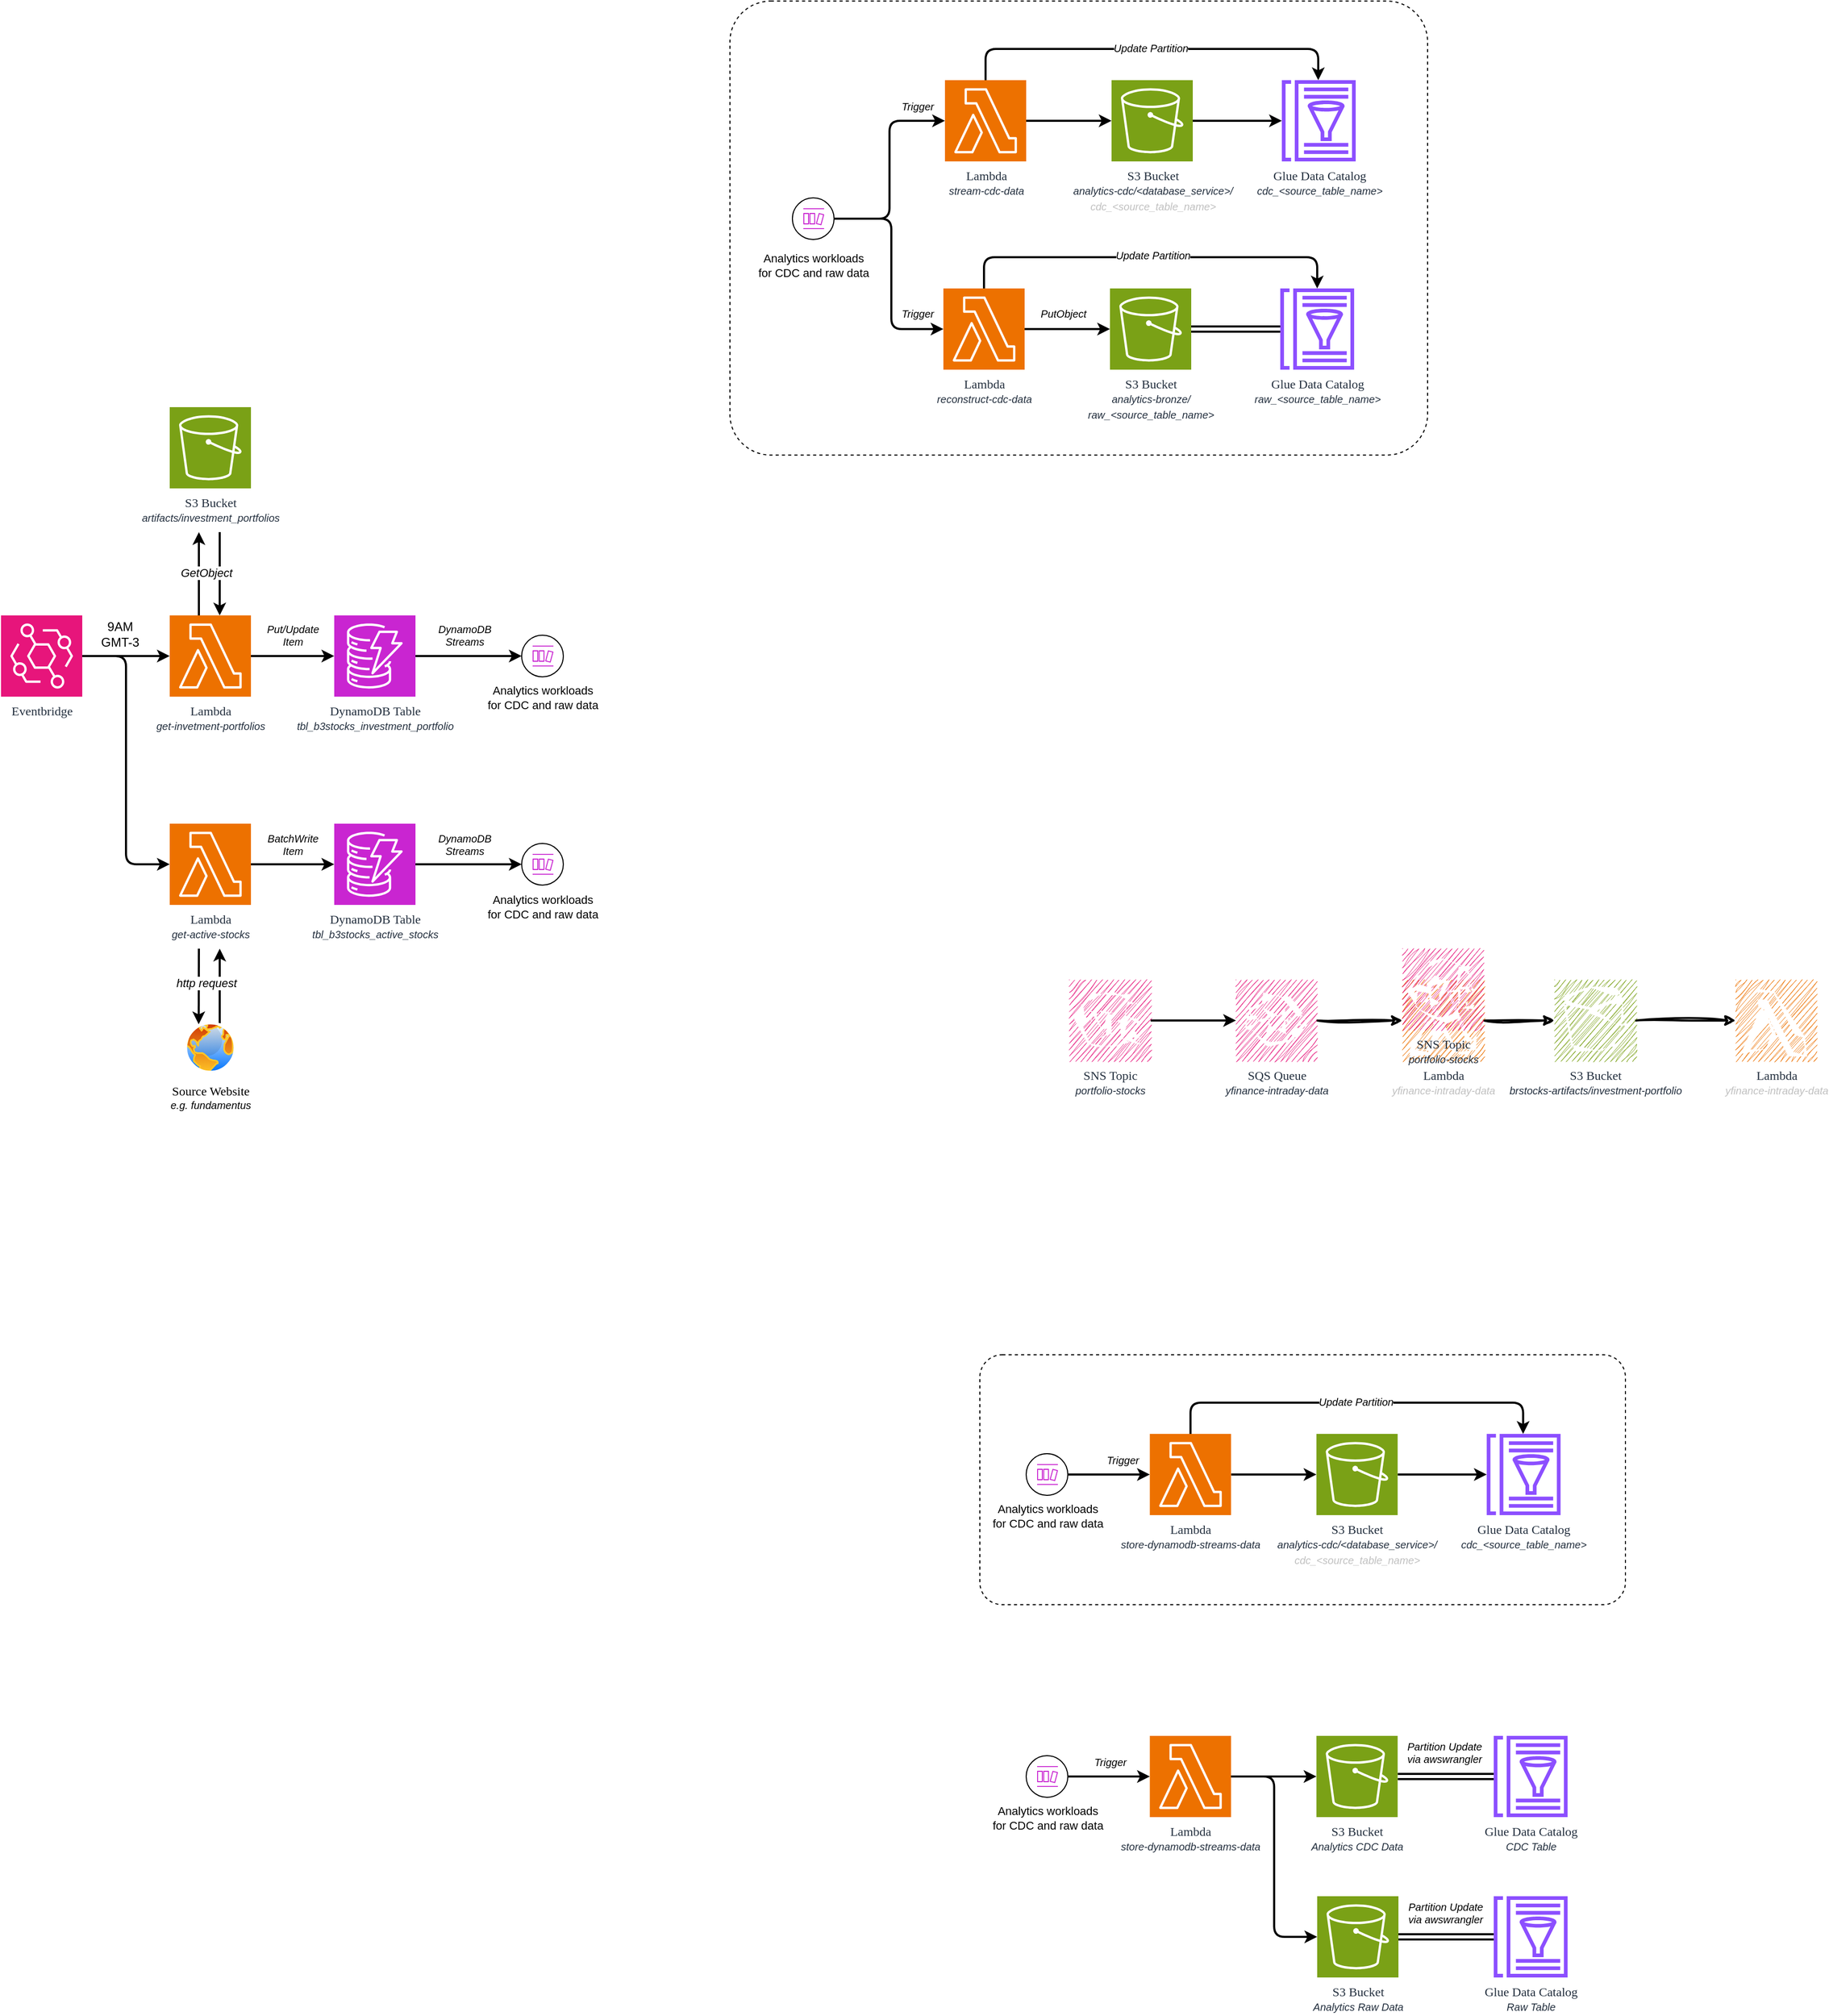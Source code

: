 <mxfile>
    <diagram id="nYgXCQ_IGjsGC3Td55zd" name="Page-3">
        <mxGraphModel dx="1366" dy="1374" grid="1" gridSize="10" guides="1" tooltips="1" connect="1" arrows="1" fold="1" page="0" pageScale="1" pageWidth="850" pageHeight="1100" math="0" shadow="0">
            <root>
                <mxCell id="0"/>
                <mxCell id="1" parent="0"/>
                <mxCell id="31" value="" style="rounded=1;whiteSpace=wrap;html=1;fontFamily=Helvetica;fontSize=11;fontColor=default;labelBackgroundColor=none;arcSize=9;fillColor=none;dashed=1;" parent="1" vertex="1">
                    <mxGeometry x="820" y="-550" width="670" height="436" as="geometry"/>
                </mxCell>
                <mxCell id="sRY_Xw8htGY2SRkkOrzN-27" style="edgeStyle=orthogonalEdgeStyle;shape=connector;rounded=1;html=1;strokeColor=default;strokeWidth=2;align=center;verticalAlign=middle;fontFamily=Helvetica;fontSize=11;fontColor=default;labelBackgroundColor=default;endArrow=classic;" parent="1" target="sRY_Xw8htGY2SRkkOrzN-24" edge="1">
                    <mxGeometry relative="1" as="geometry">
                        <mxPoint x="330" y="-40" as="sourcePoint"/>
                        <Array as="points">
                            <mxPoint x="330"/>
                            <mxPoint x="330"/>
                        </Array>
                    </mxGeometry>
                </mxCell>
                <mxCell id="sRY_Xw8htGY2SRkkOrzN-23" value="&lt;font face=&quot;Itau Display&quot;&gt;S3 Bucket&lt;/font&gt;&lt;div&gt;&lt;font style=&quot;font-size: 10px;&quot; face=&quot;Helvetica&quot;&gt;&lt;i&gt;artifacts/investment_portfolios&lt;/i&gt;&lt;/font&gt;&lt;/div&gt;" style="points=[[0,0,0],[0.25,0,0],[0.5,0,0],[0.75,0,0],[1,0,0],[0,1,0],[0.25,1,0],[0.5,1,0],[0.75,1,0],[1,1,0],[0,0.25,0],[0,0.5,0],[0,0.75,0],[1,0.25,0],[1,0.5,0],[1,0.75,0]];outlineConnect=0;fontColor=#232F3E;fillColor=#7AA116;strokeColor=#ffffff;dashed=0;verticalLabelPosition=bottom;verticalAlign=top;align=center;html=1;fontSize=12;fontStyle=0;aspect=fixed;shape=mxgraph.aws4.resourceIcon;resIcon=mxgraph.aws4.s3;" parent="1" vertex="1">
                    <mxGeometry x="282" y="-160" width="78" height="78" as="geometry"/>
                </mxCell>
                <mxCell id="sRY_Xw8htGY2SRkkOrzN-26" style="edgeStyle=orthogonalEdgeStyle;shape=connector;rounded=1;html=1;strokeColor=default;strokeWidth=2;align=center;verticalAlign=middle;fontFamily=Helvetica;fontSize=11;fontColor=default;labelBackgroundColor=default;endArrow=classic;" parent="1" source="sRY_Xw8htGY2SRkkOrzN-24" edge="1">
                    <mxGeometry relative="1" as="geometry">
                        <mxPoint x="310" y="-40" as="targetPoint"/>
                        <Array as="points">
                            <mxPoint x="311" y="40"/>
                            <mxPoint x="311" y="40"/>
                        </Array>
                    </mxGeometry>
                </mxCell>
                <mxCell id="sRY_Xw8htGY2SRkkOrzN-45" style="edgeStyle=orthogonalEdgeStyle;shape=connector;rounded=1;html=1;strokeColor=default;strokeWidth=2;align=center;verticalAlign=middle;fontFamily=Helvetica;fontSize=11;fontColor=default;labelBackgroundColor=default;endArrow=classic;exitX=1;exitY=0.5;exitDx=0;exitDy=0;exitPerimeter=0;entryX=0;entryY=0.5;entryDx=0;entryDy=0;entryPerimeter=0;" parent="1" source="sRY_Xw8htGY2SRkkOrzN-24" target="sRY_Xw8htGY2SRkkOrzN-44" edge="1">
                    <mxGeometry relative="1" as="geometry">
                        <mxPoint x="321" y="160" as="sourcePoint"/>
                    </mxGeometry>
                </mxCell>
                <mxCell id="sRY_Xw8htGY2SRkkOrzN-24" value="Lambda&lt;div&gt;&lt;i&gt;&lt;font style=&quot;font-size: 10px;&quot; face=&quot;Helvetica&quot;&gt;get-invetment-portfolios&lt;/font&gt;&lt;/i&gt;&lt;/div&gt;" style="sketch=0;points=[[0,0,0],[0.25,0,0],[0.5,0,0],[0.75,0,0],[1,0,0],[0,1,0],[0.25,1,0],[0.5,1,0],[0.75,1,0],[1,1,0],[0,0.25,0],[0,0.5,0],[0,0.75,0],[1,0.25,0],[1,0.5,0],[1,0.75,0]];outlineConnect=0;fontColor=#232F3E;fillColor=#ED7100;strokeColor=#ffffff;dashed=0;verticalLabelPosition=bottom;verticalAlign=top;align=center;html=1;fontSize=12;fontStyle=0;aspect=fixed;shape=mxgraph.aws4.resourceIcon;resIcon=mxgraph.aws4.lambda;fontFamily=Itau Display;" parent="1" vertex="1">
                    <mxGeometry x="282" y="40" width="78" height="78" as="geometry"/>
                </mxCell>
                <mxCell id="sRY_Xw8htGY2SRkkOrzN-29" style="edgeStyle=orthogonalEdgeStyle;shape=connector;rounded=1;html=1;strokeColor=default;strokeWidth=2;align=center;verticalAlign=middle;fontFamily=Helvetica;fontSize=11;fontColor=default;labelBackgroundColor=default;endArrow=classic;" parent="1" source="sRY_Xw8htGY2SRkkOrzN-25" target="sRY_Xw8htGY2SRkkOrzN-24" edge="1">
                    <mxGeometry relative="1" as="geometry"/>
                </mxCell>
                <mxCell id="sRY_Xw8htGY2SRkkOrzN-25" value="&lt;font face=&quot;Itau Display&quot;&gt;Eventbridge&lt;/font&gt;" style="sketch=0;points=[[0,0,0],[0.25,0,0],[0.5,0,0],[0.75,0,0],[1,0,0],[0,1,0],[0.25,1,0],[0.5,1,0],[0.75,1,0],[1,1,0],[0,0.25,0],[0,0.5,0],[0,0.75,0],[1,0.25,0],[1,0.5,0],[1,0.75,0]];outlineConnect=0;fontColor=#232F3E;fillColor=#E7157B;strokeColor=#ffffff;dashed=0;verticalLabelPosition=bottom;verticalAlign=top;align=center;html=1;fontSize=12;fontStyle=0;aspect=fixed;shape=mxgraph.aws4.resourceIcon;resIcon=mxgraph.aws4.eventbridge;" parent="1" vertex="1">
                    <mxGeometry x="120" y="40" width="78" height="78" as="geometry"/>
                </mxCell>
                <mxCell id="TBWaEHOtFoX3pfoDL6sy-5" style="edgeStyle=orthogonalEdgeStyle;shape=connector;rounded=1;html=1;strokeColor=default;strokeWidth=2;align=center;verticalAlign=middle;fontFamily=Helvetica;fontSize=11;fontColor=default;labelBackgroundColor=default;endArrow=classic;sketch=1;curveFitting=1;jiggle=2;" parent="1" source="sRY_Xw8htGY2SRkkOrzN-34" target="TBWaEHOtFoX3pfoDL6sy-2" edge="1">
                    <mxGeometry relative="1" as="geometry"/>
                </mxCell>
                <mxCell id="sRY_Xw8htGY2SRkkOrzN-34" value="&lt;font face=&quot;Itau Display&quot;&gt;SQS Queue&lt;/font&gt;&lt;div&gt;&lt;span style=&quot;font-size: 10px;&quot;&gt;&lt;i&gt;yfinance-intraday-data&lt;/i&gt;&lt;/span&gt;&lt;/div&gt;" style="points=[[0,0,0],[0.25,0,0],[0.5,0,0],[0.75,0,0],[1,0,0],[0,1,0],[0.25,1,0],[0.5,1,0],[0.75,1,0],[1,1,0],[0,0.25,0],[0,0.5,0],[0,0.75,0],[1,0.25,0],[1,0.5,0],[1,0.75,0]];outlineConnect=0;fontColor=#232F3E;fillColor=#E7157B;strokeColor=#ffffff;dashed=0;verticalLabelPosition=bottom;verticalAlign=top;align=center;html=1;fontSize=12;fontStyle=0;aspect=fixed;shape=mxgraph.aws4.resourceIcon;resIcon=mxgraph.aws4.sqs;fontFamily=Helvetica;labelBackgroundColor=none;sketch=1;curveFitting=1;jiggle=2;" parent="1" vertex="1">
                    <mxGeometry x="1306" y="390" width="78" height="78" as="geometry"/>
                </mxCell>
                <mxCell id="12" style="edgeStyle=orthogonalEdgeStyle;html=1;entryX=0;entryY=0.5;entryDx=0;entryDy=0;strokeWidth=2;" parent="1" source="sRY_Xw8htGY2SRkkOrzN-44" target="11" edge="1">
                    <mxGeometry relative="1" as="geometry"/>
                </mxCell>
                <mxCell id="sRY_Xw8htGY2SRkkOrzN-44" value="&lt;font face=&quot;Itau Display&quot;&gt;DynamoDB Table&lt;/font&gt;&lt;div&gt;&lt;font style=&quot;font-size: 10px;&quot; face=&quot;Helvetica&quot;&gt;&lt;i style=&quot;&quot;&gt;tbl_b3stocks_investment_portfolio&lt;/i&gt;&lt;/font&gt;&lt;/div&gt;" style="points=[[0,0,0],[0.25,0,0],[0.5,0,0],[0.75,0,0],[1,0,0],[0,1,0],[0.25,1,0],[0.5,1,0],[0.75,1,0],[1,1,0],[0,0.25,0],[0,0.5,0],[0,0.75,0],[1,0.25,0],[1,0.5,0],[1,0.75,0]];outlineConnect=0;fontColor=#232F3E;fillColor=#C925D1;strokeColor=#ffffff;dashed=0;verticalLabelPosition=bottom;verticalAlign=top;align=center;html=1;fontSize=12;fontStyle=0;aspect=fixed;shape=mxgraph.aws4.resourceIcon;resIcon=mxgraph.aws4.dynamodb;fontFamily=Helvetica;labelBackgroundColor=none;" parent="1" vertex="1">
                    <mxGeometry x="440" y="40" width="78" height="78" as="geometry"/>
                </mxCell>
                <mxCell id="TBWaEHOtFoX3pfoDL6sy-1" style="edgeStyle=orthogonalEdgeStyle;html=1;strokeWidth=2;" parent="1" source="vme1bkTAqrcpmwDI3SuP-1" target="sRY_Xw8htGY2SRkkOrzN-34" edge="1">
                    <mxGeometry relative="1" as="geometry"/>
                </mxCell>
                <mxCell id="vme1bkTAqrcpmwDI3SuP-1" value="&lt;font face=&quot;Itau Display&quot;&gt;SNS Topic&lt;/font&gt;&lt;div&gt;&lt;font face=&quot;Helvetica&quot; style=&quot;font-size: 10px;&quot;&gt;&lt;i style=&quot;&quot;&gt;portfolio-stocks&lt;/i&gt;&lt;/font&gt;&lt;/div&gt;" style="sketch=1;points=[[0,0,0],[0.25,0,0],[0.5,0,0],[0.75,0,0],[1,0,0],[0,1,0],[0.25,1,0],[0.5,1,0],[0.75,1,0],[1,1,0],[0,0.25,0],[0,0.5,0],[0,0.75,0],[1,0.25,0],[1,0.5,0],[1,0.75,0]];outlineConnect=0;fontColor=#232F3E;fillColor=#E7157B;strokeColor=#ffffff;dashed=0;verticalLabelPosition=bottom;verticalAlign=top;align=center;html=1;fontSize=12;fontStyle=0;aspect=fixed;shape=mxgraph.aws4.resourceIcon;resIcon=mxgraph.aws4.sns;curveFitting=1;jiggle=2;" parent="1" vertex="1">
                    <mxGeometry x="1146" y="390" width="78" height="78" as="geometry"/>
                </mxCell>
                <mxCell id="TBWaEHOtFoX3pfoDL6sy-8" style="edgeStyle=orthogonalEdgeStyle;shape=connector;rounded=1;html=1;strokeColor=default;strokeWidth=2;align=center;verticalAlign=middle;fontFamily=Helvetica;fontSize=11;fontColor=default;labelBackgroundColor=default;endArrow=classic;sketch=1;curveFitting=1;jiggle=2;" parent="1" source="TBWaEHOtFoX3pfoDL6sy-2" target="TBWaEHOtFoX3pfoDL6sy-7" edge="1">
                    <mxGeometry relative="1" as="geometry"/>
                </mxCell>
                <mxCell id="TBWaEHOtFoX3pfoDL6sy-2" value="Lambda&lt;div&gt;&lt;i style=&quot;color: rgb(192, 192, 192); scrollbar-color: rgb(75, 75, 75) rgb(27, 29, 30); font-family: Helvetica; font-size: 10px;&quot;&gt;yfinance-intraday-data&lt;/i&gt;&lt;/div&gt;" style="sketch=1;points=[[0,0,0],[0.25,0,0],[0.5,0,0],[0.75,0,0],[1,0,0],[0,1,0],[0.25,1,0],[0.5,1,0],[0.75,1,0],[1,1,0],[0,0.25,0],[0,0.5,0],[0,0.75,0],[1,0.25,0],[1,0.5,0],[1,0.75,0]];outlineConnect=0;fontColor=#232F3E;fillColor=#ED7100;strokeColor=#ffffff;dashed=0;verticalLabelPosition=bottom;verticalAlign=top;align=center;html=1;fontSize=12;fontStyle=0;aspect=fixed;shape=mxgraph.aws4.resourceIcon;resIcon=mxgraph.aws4.lambda;fontFamily=Itau Display;curveFitting=1;jiggle=2;" parent="1" vertex="1">
                    <mxGeometry x="1466" y="390" width="78" height="78" as="geometry"/>
                </mxCell>
                <mxCell id="TBWaEHOtFoX3pfoDL6sy-6" value="&lt;font face=&quot;Itau Display&quot;&gt;SNS Topic&lt;/font&gt;&lt;div&gt;&lt;font face=&quot;Helvetica&quot; style=&quot;font-size: 10px;&quot;&gt;&lt;i style=&quot;&quot;&gt;portfolio-stocks&lt;/i&gt;&lt;/font&gt;&lt;/div&gt;" style="sketch=1;points=[[0,0,0],[0.25,0,0],[0.5,0,0],[0.75,0,0],[1,0,0],[0,1,0],[0.25,1,0],[0.5,1,0],[0.75,1,0],[1,1,0],[0,0.25,0],[0,0.5,0],[0,0.75,0],[1,0.25,0],[1,0.5,0],[1,0.75,0]];outlineConnect=0;fontColor=#232F3E;fillColor=#E7157B;strokeColor=#ffffff;dashed=0;verticalLabelPosition=bottom;verticalAlign=top;align=center;html=1;fontSize=12;fontStyle=0;aspect=fixed;shape=mxgraph.aws4.resourceIcon;resIcon=mxgraph.aws4.sns;curveFitting=1;jiggle=2;" parent="1" vertex="1">
                    <mxGeometry x="1466" y="360" width="78" height="78" as="geometry"/>
                </mxCell>
                <mxCell id="TBWaEHOtFoX3pfoDL6sy-10" style="edgeStyle=orthogonalEdgeStyle;shape=connector;rounded=1;html=1;strokeColor=default;strokeWidth=2;align=center;verticalAlign=middle;fontFamily=Helvetica;fontSize=11;fontColor=default;labelBackgroundColor=default;endArrow=classic;sketch=1;curveFitting=1;jiggle=2;" parent="1" source="TBWaEHOtFoX3pfoDL6sy-7" target="TBWaEHOtFoX3pfoDL6sy-9" edge="1">
                    <mxGeometry relative="1" as="geometry"/>
                </mxCell>
                <mxCell id="TBWaEHOtFoX3pfoDL6sy-7" value="&lt;font face=&quot;Itau Display&quot;&gt;S3 Bucket&lt;/font&gt;&lt;div&gt;&lt;font style=&quot;font-size: 10px;&quot; face=&quot;Helvetica&quot;&gt;&lt;i&gt;brstocks-artifacts/investment-portfolio&lt;/i&gt;&lt;/font&gt;&lt;/div&gt;" style="points=[[0,0,0],[0.25,0,0],[0.5,0,0],[0.75,0,0],[1,0,0],[0,1,0],[0.25,1,0],[0.5,1,0],[0.75,1,0],[1,1,0],[0,0.25,0],[0,0.5,0],[0,0.75,0],[1,0.25,0],[1,0.5,0],[1,0.75,0]];outlineConnect=0;fontColor=#232F3E;fillColor=#7AA116;strokeColor=#ffffff;dashed=0;verticalLabelPosition=bottom;verticalAlign=top;align=center;html=1;fontSize=12;fontStyle=0;aspect=fixed;shape=mxgraph.aws4.resourceIcon;resIcon=mxgraph.aws4.s3;sketch=1;curveFitting=1;jiggle=2;" parent="1" vertex="1">
                    <mxGeometry x="1612" y="390" width="78" height="78" as="geometry"/>
                </mxCell>
                <mxCell id="TBWaEHOtFoX3pfoDL6sy-9" value="Lambda&lt;div&gt;&lt;i style=&quot;color: rgb(192, 192, 192); scrollbar-color: rgb(75, 75, 75) rgb(27, 29, 30); font-family: Helvetica; font-size: 10px;&quot;&gt;yfinance-intraday-data&lt;/i&gt;&lt;/div&gt;" style="sketch=1;points=[[0,0,0],[0.25,0,0],[0.5,0,0],[0.75,0,0],[1,0,0],[0,1,0],[0.25,1,0],[0.5,1,0],[0.75,1,0],[1,1,0],[0,0.25,0],[0,0.5,0],[0,0.75,0],[1,0.25,0],[1,0.5,0],[1,0.75,0]];outlineConnect=0;fontColor=#232F3E;fillColor=#ED7100;strokeColor=#ffffff;dashed=0;verticalLabelPosition=bottom;verticalAlign=top;align=center;html=1;fontSize=12;fontStyle=0;aspect=fixed;shape=mxgraph.aws4.resourceIcon;resIcon=mxgraph.aws4.lambda;fontFamily=Itau Display;curveFitting=1;jiggle=2;" parent="1" vertex="1">
                    <mxGeometry x="1786" y="390" width="78" height="78" as="geometry"/>
                </mxCell>
                <mxCell id="xh-GMbxWttO3LTl1tbMa-6" style="edgeStyle=orthogonalEdgeStyle;shape=connector;rounded=1;html=1;strokeColor=default;strokeWidth=2;align=center;verticalAlign=middle;fontFamily=Helvetica;fontSize=11;fontColor=default;labelBackgroundColor=default;endArrow=classic;" parent="1" source="xh-GMbxWttO3LTl1tbMa-1" target="xh-GMbxWttO3LTl1tbMa-5" edge="1">
                    <mxGeometry relative="1" as="geometry"/>
                </mxCell>
                <mxCell id="30" style="edgeStyle=orthogonalEdgeStyle;shape=connector;rounded=1;html=1;strokeColor=default;strokeWidth=2;align=center;verticalAlign=middle;fontFamily=Helvetica;fontSize=11;fontColor=default;labelBackgroundColor=default;endArrow=classic;" parent="1" source="xh-GMbxWttO3LTl1tbMa-1" target="xh-GMbxWttO3LTl1tbMa-7" edge="1">
                    <mxGeometry relative="1" as="geometry">
                        <Array as="points">
                            <mxPoint x="1064" y="-304"/>
                            <mxPoint x="1384" y="-304"/>
                        </Array>
                    </mxGeometry>
                </mxCell>
                <mxCell id="xh-GMbxWttO3LTl1tbMa-1" value="Lambda&lt;div&gt;&lt;i&gt;&lt;font style=&quot;font-size: 10px;&quot; face=&quot;Helvetica&quot;&gt;reconstruct-cdc-data&lt;/font&gt;&lt;/i&gt;&lt;/div&gt;" style="sketch=0;points=[[0,0,0],[0.25,0,0],[0.5,0,0],[0.75,0,0],[1,0,0],[0,1,0],[0.25,1,0],[0.5,1,0],[0.75,1,0],[1,1,0],[0,0.25,0],[0,0.5,0],[0,0.75,0],[1,0.25,0],[1,0.5,0],[1,0.75,0]];outlineConnect=0;fontColor=#232F3E;fillColor=#ED7100;strokeColor=#ffffff;dashed=0;verticalLabelPosition=bottom;verticalAlign=top;align=center;html=1;fontSize=12;fontStyle=0;aspect=fixed;shape=mxgraph.aws4.resourceIcon;resIcon=mxgraph.aws4.lambda;fontFamily=Itau Display;" parent="1" vertex="1">
                    <mxGeometry x="1025" y="-274" width="78" height="78" as="geometry"/>
                </mxCell>
                <mxCell id="xh-GMbxWttO3LTl1tbMa-4" value="&lt;i&gt;DynamoDB&lt;/i&gt;&lt;div&gt;&lt;i&gt;Streams&lt;/i&gt;&lt;/div&gt;" style="text;html=1;align=center;verticalAlign=middle;resizable=0;points=[];autosize=1;strokeColor=none;fillColor=none;fontFamily=Helvetica;fontSize=10;fontColor=default;labelBackgroundColor=none;" parent="1" vertex="1">
                    <mxGeometry x="530" y="39" width="70" height="40" as="geometry"/>
                </mxCell>
                <mxCell id="xh-GMbxWttO3LTl1tbMa-8" style="edgeStyle=orthogonalEdgeStyle;shape=link;rounded=1;html=1;strokeColor=default;strokeWidth=2;align=center;verticalAlign=middle;fontFamily=Helvetica;fontSize=11;fontColor=default;labelBackgroundColor=default;endArrow=classic;exitX=1;exitY=0.5;exitDx=0;exitDy=0;exitPerimeter=0;" parent="1" source="xh-GMbxWttO3LTl1tbMa-5" target="xh-GMbxWttO3LTl1tbMa-7" edge="1">
                    <mxGeometry relative="1" as="geometry">
                        <mxPoint x="1225" y="-144" as="sourcePoint"/>
                        <Array as="points"/>
                    </mxGeometry>
                </mxCell>
                <mxCell id="xh-GMbxWttO3LTl1tbMa-5" value="&lt;font face=&quot;Itau Display&quot;&gt;S3 Bucket&lt;/font&gt;&lt;div&gt;&lt;font style=&quot;font-size: 10px;&quot; face=&quot;Helvetica&quot;&gt;&lt;i&gt;analytics-bronze/&lt;/i&gt;&lt;/font&gt;&lt;/div&gt;&lt;div&gt;&lt;span style=&quot;font-size: 10px;&quot;&gt;&lt;i&gt;raw_&amp;lt;source_table_name&amp;gt;&lt;/i&gt;&lt;/span&gt;&lt;/div&gt;" style="points=[[0,0,0],[0.25,0,0],[0.5,0,0],[0.75,0,0],[1,0,0],[0,1,0],[0.25,1,0],[0.5,1,0],[0.75,1,0],[1,1,0],[0,0.25,0],[0,0.5,0],[0,0.75,0],[1,0.25,0],[1,0.5,0],[1,0.75,0]];outlineConnect=0;fontColor=#232F3E;fillColor=#7AA116;strokeColor=#ffffff;dashed=0;verticalLabelPosition=bottom;verticalAlign=top;align=center;html=1;fontSize=12;fontStyle=0;aspect=fixed;shape=mxgraph.aws4.resourceIcon;resIcon=mxgraph.aws4.s3;" parent="1" vertex="1">
                    <mxGeometry x="1185" y="-274" width="78" height="78" as="geometry"/>
                </mxCell>
                <mxCell id="xh-GMbxWttO3LTl1tbMa-7" value="&lt;font style=&quot;scrollbar-color: rgb(75, 75, 75) rgb(27, 29, 30);&quot; face=&quot;Itau Display&quot;&gt;Glue Data Catalog&lt;/font&gt;&lt;div style=&quot;scrollbar-color: rgb(75, 75, 75) rgb(27, 29, 30);&quot;&gt;&lt;font style=&quot;scrollbar-color: rgb(75, 75, 75) rgb(27, 29, 30); font-size: 10px;&quot; face=&quot;Helvetica&quot;&gt;&lt;i style=&quot;scrollbar-color: rgb(75, 75, 75) rgb(27, 29, 30);&quot;&gt;raw_&amp;lt;source_table_name&amp;gt;&lt;/i&gt;&lt;/font&gt;&lt;/div&gt;" style="sketch=0;outlineConnect=0;fontColor=light-dark(#232F3E,#C0C0C0);gradientColor=none;fillColor=#8C4FFF;strokeColor=none;dashed=0;verticalLabelPosition=bottom;verticalAlign=top;align=center;html=1;fontSize=12;fontStyle=0;aspect=fixed;pointerEvents=1;shape=mxgraph.aws4.glue_data_catalog;fontFamily=Helvetica;labelBackgroundColor=none;" parent="1" vertex="1">
                    <mxGeometry x="1348" y="-274" width="72" height="78" as="geometry"/>
                </mxCell>
                <mxCell id="xh-GMbxWttO3LTl1tbMa-10" value="&lt;i&gt;&lt;font style=&quot;font-size: 10px;&quot;&gt;PutObject&lt;/font&gt;&lt;/i&gt;" style="text;html=1;align=center;verticalAlign=middle;resizable=0;points=[];autosize=1;strokeColor=none;fillColor=none;fontFamily=Helvetica;fontSize=11;fontColor=default;labelBackgroundColor=none;" parent="1" vertex="1">
                    <mxGeometry x="1105" y="-265" width="70" height="30" as="geometry"/>
                </mxCell>
                <mxCell id="xh-GMbxWttO3LTl1tbMa-14" value="&lt;i&gt;GetObject&lt;/i&gt;" style="text;html=1;align=center;verticalAlign=middle;resizable=0;points=[];autosize=1;strokeColor=none;fillColor=none;fontFamily=Helvetica;fontSize=11;fontColor=default;labelBackgroundColor=default;" parent="1" vertex="1">
                    <mxGeometry x="282" y="-16" width="70" height="30" as="geometry"/>
                </mxCell>
                <mxCell id="39" style="edgeStyle=orthogonalEdgeStyle;shape=connector;rounded=1;html=1;strokeColor=default;strokeWidth=2;align=center;verticalAlign=middle;fontFamily=Helvetica;fontSize=11;fontColor=default;labelBackgroundColor=default;endArrow=classic;" parent="1" source="2" target="34" edge="1">
                    <mxGeometry relative="1" as="geometry"/>
                </mxCell>
                <mxCell id="42" style="edgeStyle=orthogonalEdgeStyle;shape=connector;rounded=1;html=1;entryX=0.25;entryY=0;entryDx=0;entryDy=0;strokeColor=default;strokeWidth=2;align=center;verticalAlign=middle;fontFamily=Helvetica;fontSize=11;fontColor=default;labelBackgroundColor=default;endArrow=classic;" parent="1" target="41" edge="1">
                    <mxGeometry relative="1" as="geometry">
                        <mxPoint x="310" y="360" as="sourcePoint"/>
                        <Array as="points">
                            <mxPoint x="310" y="360"/>
                        </Array>
                    </mxGeometry>
                </mxCell>
                <mxCell id="2" value="Lambda&lt;div&gt;&lt;i&gt;&lt;font style=&quot;font-size: 10px;&quot; face=&quot;Helvetica&quot;&gt;get-active-stocks&lt;/font&gt;&lt;/i&gt;&lt;/div&gt;" style="sketch=0;points=[[0,0,0],[0.25,0,0],[0.5,0,0],[0.75,0,0],[1,0,0],[0,1,0],[0.25,1,0],[0.5,1,0],[0.75,1,0],[1,1,0],[0,0.25,0],[0,0.5,0],[0,0.75,0],[1,0.25,0],[1,0.5,0],[1,0.75,0]];outlineConnect=0;fontColor=#232F3E;fillColor=#ED7100;strokeColor=#ffffff;dashed=0;verticalLabelPosition=bottom;verticalAlign=top;align=center;html=1;fontSize=12;fontStyle=0;aspect=fixed;shape=mxgraph.aws4.resourceIcon;resIcon=mxgraph.aws4.lambda;fontFamily=Itau Display;" parent="1" vertex="1">
                    <mxGeometry x="282" y="240" width="78" height="78" as="geometry"/>
                </mxCell>
                <mxCell id="4" value="&lt;i&gt;Put/Update&lt;/i&gt;&lt;div&gt;&lt;i&gt;Item&lt;/i&gt;&lt;/div&gt;" style="text;html=1;align=center;verticalAlign=middle;resizable=0;points=[];autosize=1;strokeColor=none;fillColor=none;fontSize=10;" parent="1" vertex="1">
                    <mxGeometry x="365" y="39" width="70" height="40" as="geometry"/>
                </mxCell>
                <mxCell id="24" style="edgeStyle=orthogonalEdgeStyle;shape=connector;rounded=1;html=1;strokeColor=default;strokeWidth=2;align=center;verticalAlign=middle;fontFamily=Helvetica;fontSize=11;fontColor=default;labelBackgroundColor=default;endArrow=classic;" parent="1" source="7" target="8" edge="1">
                    <mxGeometry relative="1" as="geometry"/>
                </mxCell>
                <mxCell id="26" style="edgeStyle=orthogonalEdgeStyle;shape=connector;rounded=1;html=1;strokeColor=default;strokeWidth=2;align=center;verticalAlign=middle;fontFamily=Helvetica;fontSize=11;fontColor=default;labelBackgroundColor=default;endArrow=classic;" parent="1" source="7" target="9" edge="1">
                    <mxGeometry relative="1" as="geometry">
                        <Array as="points">
                            <mxPoint x="1066" y="-504"/>
                            <mxPoint x="1385" y="-504"/>
                        </Array>
                    </mxGeometry>
                </mxCell>
                <mxCell id="7" value="Lambda&lt;div&gt;&lt;i&gt;&lt;font style=&quot;font-size: 10px;&quot; face=&quot;Helvetica&quot;&gt;stream-cdc-data&lt;/font&gt;&lt;/i&gt;&lt;/div&gt;" style="sketch=0;points=[[0,0,0],[0.25,0,0],[0.5,0,0],[0.75,0,0],[1,0,0],[0,1,0],[0.25,1,0],[0.5,1,0],[0.75,1,0],[1,1,0],[0,0.25,0],[0,0.5,0],[0,0.75,0],[1,0.25,0],[1,0.5,0],[1,0.75,0]];outlineConnect=0;fontColor=#232F3E;fillColor=#ED7100;strokeColor=#ffffff;dashed=0;verticalLabelPosition=bottom;verticalAlign=top;align=center;html=1;fontSize=12;fontStyle=0;aspect=fixed;shape=mxgraph.aws4.resourceIcon;resIcon=mxgraph.aws4.lambda;fontFamily=Itau Display;" parent="1" vertex="1">
                    <mxGeometry x="1026.5" y="-474" width="78" height="78" as="geometry"/>
                </mxCell>
                <mxCell id="25" style="edgeStyle=orthogonalEdgeStyle;shape=connector;rounded=1;html=1;strokeColor=default;strokeWidth=2;align=center;verticalAlign=middle;fontFamily=Helvetica;fontSize=11;fontColor=default;labelBackgroundColor=default;endArrow=classic;" parent="1" source="8" target="9" edge="1">
                    <mxGeometry relative="1" as="geometry"/>
                </mxCell>
                <mxCell id="8" value="&lt;font face=&quot;Itau Display&quot;&gt;S3 Bucket&lt;/font&gt;&lt;div&gt;&lt;font style=&quot;font-size: 10px;&quot; face=&quot;Helvetica&quot;&gt;&lt;i&gt;analytics-cdc/&amp;lt;database_service&amp;gt;/&lt;/i&gt;&lt;/font&gt;&lt;/div&gt;&lt;div&gt;&lt;i style=&quot;scrollbar-color: rgb(75, 75, 75) rgb(27, 29, 30); font-size: 10px;&quot;&gt;&lt;font style=&quot;color: light-dark(rgb(192, 192, 192), rgb(192, 192, 192));&quot;&gt;cdc_&amp;lt;source_table_name&amp;gt;&lt;/font&gt;&lt;/i&gt;&lt;/div&gt;" style="points=[[0,0,0],[0.25,0,0],[0.5,0,0],[0.75,0,0],[1,0,0],[0,1,0],[0.25,1,0],[0.5,1,0],[0.75,1,0],[1,1,0],[0,0.25,0],[0,0.5,0],[0,0.75,0],[1,0.25,0],[1,0.5,0],[1,0.75,0]];outlineConnect=0;fontColor=#232F3E;fillColor=#7AA116;strokeColor=#ffffff;dashed=0;verticalLabelPosition=bottom;verticalAlign=top;align=center;html=1;fontSize=12;fontStyle=0;aspect=fixed;shape=mxgraph.aws4.resourceIcon;resIcon=mxgraph.aws4.s3;" parent="1" vertex="1">
                    <mxGeometry x="1186.5" y="-474" width="78" height="78" as="geometry"/>
                </mxCell>
                <mxCell id="9" value="&lt;font style=&quot;scrollbar-color: rgb(75, 75, 75) rgb(27, 29, 30);&quot; face=&quot;Itau Display&quot;&gt;Glue Data Catalog&lt;/font&gt;&lt;div style=&quot;scrollbar-color: rgb(75, 75, 75) rgb(27, 29, 30);&quot;&gt;&lt;font style=&quot;scrollbar-color: rgb(75, 75, 75) rgb(27, 29, 30); font-size: 10px;&quot; face=&quot;Helvetica&quot;&gt;&lt;i style=&quot;scrollbar-color: rgb(75, 75, 75) rgb(27, 29, 30);&quot;&gt;cdc_&amp;lt;source_table_name&amp;gt;&lt;/i&gt;&lt;/font&gt;&lt;/div&gt;" style="sketch=0;outlineConnect=0;fontColor=light-dark(#232F3E,#C0C0C0);gradientColor=none;fillColor=#8C4FFF;strokeColor=none;dashed=0;verticalLabelPosition=bottom;verticalAlign=top;align=center;html=1;fontSize=12;fontStyle=0;aspect=fixed;pointerEvents=1;shape=mxgraph.aws4.glue_data_catalog;fontFamily=Helvetica;labelBackgroundColor=none;" parent="1" vertex="1">
                    <mxGeometry x="1349.5" y="-474" width="72" height="78" as="geometry"/>
                </mxCell>
                <mxCell id="11" value="" style="ellipse;whiteSpace=wrap;html=1;aspect=fixed;" parent="1" vertex="1">
                    <mxGeometry x="620" y="59" width="40" height="40" as="geometry"/>
                </mxCell>
                <mxCell id="14" value="" style="sketch=0;outlineConnect=0;fontColor=#232F3E;gradientColor=none;fillColor=#C925D1;strokeColor=none;dashed=0;verticalLabelPosition=bottom;verticalAlign=top;align=center;html=1;fontSize=12;fontStyle=0;aspect=fixed;pointerEvents=1;shape=mxgraph.aws4.dynamodb_stream;fontFamily=Helvetica;labelBackgroundColor=default;" parent="1" vertex="1">
                    <mxGeometry x="630.5" y="69" width="20" height="20" as="geometry"/>
                </mxCell>
                <mxCell id="19" style="edgeStyle=orthogonalEdgeStyle;shape=connector;rounded=1;html=1;strokeColor=default;strokeWidth=2;align=center;verticalAlign=middle;fontFamily=Helvetica;fontSize=11;fontColor=default;labelBackgroundColor=default;endArrow=classic;exitX=1;exitY=0.5;exitDx=0;exitDy=0;" parent="1" source="16" target="xh-GMbxWttO3LTl1tbMa-1" edge="1">
                    <mxGeometry relative="1" as="geometry">
                        <Array as="points">
                            <mxPoint x="975" y="-341"/>
                            <mxPoint x="975" y="-235"/>
                        </Array>
                    </mxGeometry>
                </mxCell>
                <mxCell id="16" value="" style="ellipse;whiteSpace=wrap;html=1;aspect=fixed;" parent="1" vertex="1">
                    <mxGeometry x="880" y="-361" width="40" height="40" as="geometry"/>
                </mxCell>
                <mxCell id="17" value="Analytics workloads&lt;div&gt;&lt;font style=&quot;&quot;&gt;for CDC and raw data&lt;/font&gt;&lt;/div&gt;" style="text;html=1;align=center;verticalAlign=middle;resizable=0;points=[];autosize=1;strokeColor=none;fillColor=none;fontFamily=Helvetica;fontSize=11;fontColor=light-dark(#000000,#C0C0C0);labelBackgroundColor=none;" parent="1" vertex="1">
                    <mxGeometry x="835" y="-316" width="130" height="40" as="geometry"/>
                </mxCell>
                <mxCell id="18" value="" style="sketch=0;outlineConnect=0;fontColor=#232F3E;gradientColor=none;fillColor=#C925D1;strokeColor=none;dashed=0;verticalLabelPosition=bottom;verticalAlign=top;align=center;html=1;fontSize=12;fontStyle=0;aspect=fixed;pointerEvents=1;shape=mxgraph.aws4.dynamodb_stream;fontFamily=Helvetica;labelBackgroundColor=default;" parent="1" vertex="1">
                    <mxGeometry x="890.5" y="-351" width="20" height="20" as="geometry"/>
                </mxCell>
                <mxCell id="21" style="edgeStyle=orthogonalEdgeStyle;shape=connector;rounded=1;html=1;entryX=0;entryY=0.5;entryDx=0;entryDy=0;entryPerimeter=0;strokeColor=default;strokeWidth=2;align=center;verticalAlign=middle;fontFamily=Helvetica;fontSize=11;fontColor=default;labelBackgroundColor=default;endArrow=classic;" parent="1" source="16" target="7" edge="1">
                    <mxGeometry relative="1" as="geometry"/>
                </mxCell>
                <mxCell id="22" value="&lt;i&gt;Trigger&lt;/i&gt;" style="text;html=1;align=center;verticalAlign=middle;resizable=0;points=[];autosize=1;strokeColor=none;fillColor=none;fontFamily=Helvetica;fontSize=10;fontColor=default;labelBackgroundColor=none;" parent="1" vertex="1">
                    <mxGeometry x="975" y="-464" width="50" height="30" as="geometry"/>
                </mxCell>
                <mxCell id="23" value="&lt;i&gt;Trigger&lt;/i&gt;" style="text;html=1;align=center;verticalAlign=middle;resizable=0;points=[];autosize=1;strokeColor=none;fillColor=none;fontFamily=Helvetica;fontSize=10;fontColor=default;labelBackgroundColor=none;" parent="1" vertex="1">
                    <mxGeometry x="975" y="-265" width="50" height="30" as="geometry"/>
                </mxCell>
                <mxCell id="27" value="&lt;i&gt;&lt;font style=&quot;font-size: 10px;&quot;&gt;Update Partition&lt;/font&gt;&lt;/i&gt;" style="text;html=1;align=center;verticalAlign=middle;resizable=0;points=[];autosize=1;strokeColor=none;fillColor=none;fontFamily=Helvetica;fontSize=11;fontColor=default;labelBackgroundColor=default;" parent="1" vertex="1">
                    <mxGeometry x="1174" y="-520" width="100" height="30" as="geometry"/>
                </mxCell>
                <mxCell id="28" value="Analytics workloads&lt;div&gt;&lt;font style=&quot;&quot;&gt;for CDC and raw data&lt;/font&gt;&lt;/div&gt;" style="text;html=1;align=center;verticalAlign=middle;resizable=0;points=[];autosize=1;strokeColor=none;fillColor=none;fontFamily=Helvetica;fontSize=11;fontColor=light-dark(#000000,#C0C0C0);labelBackgroundColor=none;" parent="1" vertex="1">
                    <mxGeometry x="575" y="99" width="130" height="40" as="geometry"/>
                </mxCell>
                <mxCell id="xh-GMbxWttO3LTl1tbMa-11" value="&lt;i&gt;&lt;font style=&quot;font-size: 10px;&quot;&gt;Update Partition&lt;/font&gt;&lt;/i&gt;" style="text;html=1;align=center;verticalAlign=middle;resizable=0;points=[];autosize=1;strokeColor=none;fillColor=none;fontFamily=Helvetica;fontSize=11;fontColor=default;labelBackgroundColor=default;" parent="1" vertex="1">
                    <mxGeometry x="1175.5" y="-321" width="100" height="30" as="geometry"/>
                </mxCell>
                <mxCell id="32" style="edgeStyle=orthogonalEdgeStyle;shape=connector;rounded=1;html=1;entryX=0;entryY=0.5;entryDx=0;entryDy=0;entryPerimeter=0;strokeColor=default;strokeWidth=2;align=center;verticalAlign=middle;fontFamily=Helvetica;fontSize=11;fontColor=default;labelBackgroundColor=default;endArrow=classic;" parent="1" source="sRY_Xw8htGY2SRkkOrzN-25" target="2" edge="1">
                    <mxGeometry relative="1" as="geometry"/>
                </mxCell>
                <mxCell id="33" style="edgeStyle=orthogonalEdgeStyle;html=1;entryX=0;entryY=0.5;entryDx=0;entryDy=0;strokeWidth=2;" parent="1" source="34" target="36" edge="1">
                    <mxGeometry relative="1" as="geometry"/>
                </mxCell>
                <mxCell id="34" value="&lt;font face=&quot;Itau Display&quot;&gt;DynamoDB Table&lt;/font&gt;&lt;div&gt;&lt;font style=&quot;font-size: 10px;&quot; face=&quot;Helvetica&quot;&gt;&lt;i style=&quot;&quot;&gt;tbl_b3stocks_active_stocks&lt;/i&gt;&lt;/font&gt;&lt;/div&gt;" style="points=[[0,0,0],[0.25,0,0],[0.5,0,0],[0.75,0,0],[1,0,0],[0,1,0],[0.25,1,0],[0.5,1,0],[0.75,1,0],[1,1,0],[0,0.25,0],[0,0.5,0],[0,0.75,0],[1,0.25,0],[1,0.5,0],[1,0.75,0]];outlineConnect=0;fontColor=#232F3E;fillColor=#C925D1;strokeColor=#ffffff;dashed=0;verticalLabelPosition=bottom;verticalAlign=top;align=center;html=1;fontSize=12;fontStyle=0;aspect=fixed;shape=mxgraph.aws4.resourceIcon;resIcon=mxgraph.aws4.dynamodb;fontFamily=Helvetica;labelBackgroundColor=none;" parent="1" vertex="1">
                    <mxGeometry x="440" y="240" width="78" height="78" as="geometry"/>
                </mxCell>
                <mxCell id="35" value="&lt;i&gt;DynamoDB&lt;/i&gt;&lt;div&gt;&lt;i&gt;Streams&lt;/i&gt;&lt;/div&gt;" style="text;html=1;align=center;verticalAlign=middle;resizable=0;points=[];autosize=1;strokeColor=none;fillColor=none;fontFamily=Helvetica;fontSize=10;fontColor=default;labelBackgroundColor=none;" parent="1" vertex="1">
                    <mxGeometry x="530" y="240" width="70" height="40" as="geometry"/>
                </mxCell>
                <mxCell id="36" value="" style="ellipse;whiteSpace=wrap;html=1;aspect=fixed;" parent="1" vertex="1">
                    <mxGeometry x="620" y="259" width="40" height="40" as="geometry"/>
                </mxCell>
                <mxCell id="37" value="" style="sketch=0;outlineConnect=0;fontColor=#232F3E;gradientColor=none;fillColor=#C925D1;strokeColor=none;dashed=0;verticalLabelPosition=bottom;verticalAlign=top;align=center;html=1;fontSize=12;fontStyle=0;aspect=fixed;pointerEvents=1;shape=mxgraph.aws4.dynamodb_stream;fontFamily=Helvetica;labelBackgroundColor=default;" parent="1" vertex="1">
                    <mxGeometry x="630.5" y="269" width="20" height="20" as="geometry"/>
                </mxCell>
                <mxCell id="38" value="Analytics workloads&lt;div&gt;&lt;font style=&quot;&quot;&gt;for CDC and raw data&lt;/font&gt;&lt;/div&gt;" style="text;html=1;align=center;verticalAlign=middle;resizable=0;points=[];autosize=1;strokeColor=none;fillColor=none;fontFamily=Helvetica;fontSize=11;fontColor=light-dark(#000000,#C0C0C0);labelBackgroundColor=none;" parent="1" vertex="1">
                    <mxGeometry x="575" y="300" width="130" height="40" as="geometry"/>
                </mxCell>
                <mxCell id="40" value="&lt;i&gt;BatchWrite&lt;/i&gt;&lt;div&gt;&lt;i&gt;Item&lt;/i&gt;&lt;/div&gt;" style="text;html=1;align=center;verticalAlign=middle;resizable=0;points=[];autosize=1;strokeColor=none;fillColor=none;fontFamily=Helvetica;fontSize=10;fontColor=default;labelBackgroundColor=none;" parent="1" vertex="1">
                    <mxGeometry x="365" y="240" width="70" height="40" as="geometry"/>
                </mxCell>
                <mxCell id="44" style="edgeStyle=orthogonalEdgeStyle;shape=connector;rounded=1;html=1;strokeColor=default;strokeWidth=2;align=center;verticalAlign=middle;fontFamily=Helvetica;fontSize=11;fontColor=default;labelBackgroundColor=default;endArrow=classic;" parent="1" source="41" edge="1">
                    <mxGeometry relative="1" as="geometry">
                        <mxPoint x="330" y="360" as="targetPoint"/>
                        <Array as="points">
                            <mxPoint x="330" y="360"/>
                        </Array>
                    </mxGeometry>
                </mxCell>
                <mxCell id="41" value="&lt;font style=&quot;font-size: 12px;&quot; face=&quot;Itau Display&quot;&gt;Source Website&lt;/font&gt;&lt;div&gt;&lt;i&gt;&lt;font style=&quot;font-size: 10px;&quot;&gt;e.g. fundamentus&lt;/font&gt;&lt;/i&gt;&lt;/div&gt;" style="image;aspect=fixed;perimeter=ellipsePerimeter;html=1;align=center;shadow=0;dashed=0;spacingTop=3;image=img/lib/active_directory/internet_globe.svg;fontFamily=Helvetica;fontSize=11;fontColor=default;labelBackgroundColor=none;" parent="1" vertex="1">
                    <mxGeometry x="296" y="430" width="50" height="50" as="geometry"/>
                </mxCell>
                <mxCell id="43" value="&lt;i&gt;http request&lt;/i&gt;" style="text;html=1;align=center;verticalAlign=middle;resizable=0;points=[];autosize=1;strokeColor=none;fillColor=none;fontFamily=Helvetica;fontSize=11;fontColor=default;labelBackgroundColor=default;" parent="1" vertex="1">
                    <mxGeometry x="277" y="378" width="80" height="30" as="geometry"/>
                </mxCell>
                <mxCell id="45" value="" style="rounded=1;whiteSpace=wrap;html=1;fontFamily=Helvetica;fontSize=11;fontColor=default;labelBackgroundColor=none;arcSize=9;fillColor=none;dashed=1;" parent="1" vertex="1">
                    <mxGeometry x="1060" y="750" width="620" height="240" as="geometry"/>
                </mxCell>
                <mxCell id="53" style="edgeStyle=orthogonalEdgeStyle;shape=connector;rounded=1;html=1;strokeColor=default;strokeWidth=2;align=center;verticalAlign=middle;fontFamily=Helvetica;fontSize=11;fontColor=default;labelBackgroundColor=default;endArrow=classic;" parent="1" source="55" target="57" edge="1">
                    <mxGeometry relative="1" as="geometry"/>
                </mxCell>
                <mxCell id="54" style="edgeStyle=orthogonalEdgeStyle;shape=connector;rounded=1;html=1;strokeColor=default;strokeWidth=2;align=center;verticalAlign=middle;fontFamily=Helvetica;fontSize=11;fontColor=default;labelBackgroundColor=default;endArrow=classic;" parent="1" source="55" target="58" edge="1">
                    <mxGeometry relative="1" as="geometry">
                        <Array as="points">
                            <mxPoint x="1262.75" y="796"/>
                            <mxPoint x="1581.75" y="796"/>
                        </Array>
                    </mxGeometry>
                </mxCell>
                <mxCell id="55" value="Lambda&lt;div&gt;&lt;font face=&quot;Helvetica&quot;&gt;&lt;span style=&quot;font-size: 10px;&quot;&gt;&lt;i&gt;store-dynamodb-streams-data&lt;/i&gt;&lt;/span&gt;&lt;/font&gt;&lt;/div&gt;" style="sketch=0;points=[[0,0,0],[0.25,0,0],[0.5,0,0],[0.75,0,0],[1,0,0],[0,1,0],[0.25,1,0],[0.5,1,0],[0.75,1,0],[1,1,0],[0,0.25,0],[0,0.5,0],[0,0.75,0],[1,0.25,0],[1,0.5,0],[1,0.75,0]];outlineConnect=0;fontColor=#232F3E;fillColor=#ED7100;strokeColor=#ffffff;dashed=0;verticalLabelPosition=bottom;verticalAlign=top;align=center;html=1;fontSize=12;fontStyle=0;aspect=fixed;shape=mxgraph.aws4.resourceIcon;resIcon=mxgraph.aws4.lambda;fontFamily=Itau Display;" parent="1" vertex="1">
                    <mxGeometry x="1223.25" y="826" width="78" height="78" as="geometry"/>
                </mxCell>
                <mxCell id="56" style="edgeStyle=orthogonalEdgeStyle;shape=connector;rounded=1;html=1;strokeColor=default;strokeWidth=2;align=center;verticalAlign=middle;fontFamily=Helvetica;fontSize=11;fontColor=default;labelBackgroundColor=default;endArrow=classic;" parent="1" source="57" target="58" edge="1">
                    <mxGeometry relative="1" as="geometry"/>
                </mxCell>
                <mxCell id="57" value="&lt;font face=&quot;Itau Display&quot;&gt;S3 Bucket&lt;/font&gt;&lt;div&gt;&lt;font style=&quot;font-size: 10px;&quot; face=&quot;Helvetica&quot;&gt;&lt;i&gt;analytics-cdc/&amp;lt;database_service&amp;gt;/&lt;/i&gt;&lt;/font&gt;&lt;/div&gt;&lt;div&gt;&lt;i style=&quot;scrollbar-color: rgb(75, 75, 75) rgb(27, 29, 30); font-size: 10px;&quot;&gt;&lt;font style=&quot;color: light-dark(rgb(192, 192, 192), rgb(192, 192, 192));&quot;&gt;cdc_&amp;lt;source_table_name&amp;gt;&lt;/font&gt;&lt;/i&gt;&lt;/div&gt;" style="points=[[0,0,0],[0.25,0,0],[0.5,0,0],[0.75,0,0],[1,0,0],[0,1,0],[0.25,1,0],[0.5,1,0],[0.75,1,0],[1,1,0],[0,0.25,0],[0,0.5,0],[0,0.75,0],[1,0.25,0],[1,0.5,0],[1,0.75,0]];outlineConnect=0;fontColor=#232F3E;fillColor=#7AA116;strokeColor=#ffffff;dashed=0;verticalLabelPosition=bottom;verticalAlign=top;align=center;html=1;fontSize=12;fontStyle=0;aspect=fixed;shape=mxgraph.aws4.resourceIcon;resIcon=mxgraph.aws4.s3;" parent="1" vertex="1">
                    <mxGeometry x="1383.25" y="826" width="78" height="78" as="geometry"/>
                </mxCell>
                <mxCell id="58" value="&lt;font style=&quot;scrollbar-color: rgb(75, 75, 75) rgb(27, 29, 30);&quot; face=&quot;Itau Display&quot;&gt;Glue Data Catalog&lt;/font&gt;&lt;div style=&quot;scrollbar-color: rgb(75, 75, 75) rgb(27, 29, 30);&quot;&gt;&lt;font style=&quot;scrollbar-color: rgb(75, 75, 75) rgb(27, 29, 30); font-size: 10px;&quot; face=&quot;Helvetica&quot;&gt;&lt;i style=&quot;scrollbar-color: rgb(75, 75, 75) rgb(27, 29, 30);&quot;&gt;cdc_&amp;lt;source_table_name&amp;gt;&lt;/i&gt;&lt;/font&gt;&lt;/div&gt;" style="sketch=0;outlineConnect=0;fontColor=light-dark(#232F3E,#C0C0C0);gradientColor=none;fillColor=#8C4FFF;strokeColor=none;dashed=0;verticalLabelPosition=bottom;verticalAlign=top;align=center;html=1;fontSize=12;fontStyle=0;aspect=fixed;pointerEvents=1;shape=mxgraph.aws4.glue_data_catalog;fontFamily=Helvetica;labelBackgroundColor=none;" parent="1" vertex="1">
                    <mxGeometry x="1546.25" y="826" width="72" height="78" as="geometry"/>
                </mxCell>
                <mxCell id="60" value="" style="ellipse;whiteSpace=wrap;html=1;aspect=fixed;" parent="1" vertex="1">
                    <mxGeometry x="1104.5" y="845" width="40" height="40" as="geometry"/>
                </mxCell>
                <mxCell id="61" value="Analytics workloads&lt;div&gt;&lt;font style=&quot;&quot;&gt;for CDC and raw data&lt;/font&gt;&lt;/div&gt;" style="text;html=1;align=center;verticalAlign=middle;resizable=0;points=[];autosize=1;strokeColor=none;fillColor=none;fontFamily=Helvetica;fontSize=11;fontColor=light-dark(#000000,#C0C0C0);labelBackgroundColor=none;" parent="1" vertex="1">
                    <mxGeometry x="1060" y="885" width="130" height="40" as="geometry"/>
                </mxCell>
                <mxCell id="62" value="" style="sketch=0;outlineConnect=0;fontColor=#232F3E;gradientColor=none;fillColor=#C925D1;strokeColor=none;dashed=0;verticalLabelPosition=bottom;verticalAlign=top;align=center;html=1;fontSize=12;fontStyle=0;aspect=fixed;pointerEvents=1;shape=mxgraph.aws4.dynamodb_stream;fontFamily=Helvetica;labelBackgroundColor=default;" parent="1" vertex="1">
                    <mxGeometry x="1115" y="855" width="20" height="20" as="geometry"/>
                </mxCell>
                <mxCell id="63" style="edgeStyle=orthogonalEdgeStyle;shape=connector;rounded=1;html=1;entryX=0;entryY=0.5;entryDx=0;entryDy=0;entryPerimeter=0;strokeColor=default;strokeWidth=2;align=center;verticalAlign=middle;fontFamily=Helvetica;fontSize=11;fontColor=default;labelBackgroundColor=default;endArrow=classic;" parent="1" source="60" target="55" edge="1">
                    <mxGeometry relative="1" as="geometry"/>
                </mxCell>
                <mxCell id="64" value="&lt;i&gt;Trigger&lt;/i&gt;" style="text;html=1;align=center;verticalAlign=middle;resizable=0;points=[];autosize=1;strokeColor=none;fillColor=none;fontFamily=Helvetica;fontSize=10;fontColor=default;labelBackgroundColor=none;" parent="1" vertex="1">
                    <mxGeometry x="1171.75" y="836" width="50" height="30" as="geometry"/>
                </mxCell>
                <mxCell id="66" value="&lt;i&gt;&lt;font style=&quot;font-size: 10px;&quot;&gt;Update Partition&lt;/font&gt;&lt;/i&gt;" style="text;html=1;align=center;verticalAlign=middle;resizable=0;points=[];autosize=1;strokeColor=none;fillColor=none;fontFamily=Helvetica;fontSize=11;fontColor=default;labelBackgroundColor=default;" parent="1" vertex="1">
                    <mxGeometry x="1370.75" y="780" width="100" height="30" as="geometry"/>
                </mxCell>
                <mxCell id="70" style="edgeStyle=orthogonalEdgeStyle;shape=connector;rounded=1;html=1;strokeColor=default;strokeWidth=2;align=center;verticalAlign=middle;fontFamily=Helvetica;fontSize=11;fontColor=default;labelBackgroundColor=default;endArrow=classic;" edge="1" parent="1" source="72" target="74">
                    <mxGeometry relative="1" as="geometry"/>
                </mxCell>
                <mxCell id="72" value="Lambda&lt;div&gt;&lt;font face=&quot;Helvetica&quot;&gt;&lt;span style=&quot;font-size: 10px;&quot;&gt;&lt;i&gt;store-dynamodb-streams-data&lt;/i&gt;&lt;/span&gt;&lt;/font&gt;&lt;/div&gt;" style="sketch=0;points=[[0,0,0],[0.25,0,0],[0.5,0,0],[0.75,0,0],[1,0,0],[0,1,0],[0.25,1,0],[0.5,1,0],[0.75,1,0],[1,1,0],[0,0.25,0],[0,0.5,0],[0,0.75,0],[1,0.25,0],[1,0.5,0],[1,0.75,0]];outlineConnect=0;fontColor=#232F3E;fillColor=#ED7100;strokeColor=#ffffff;dashed=0;verticalLabelPosition=bottom;verticalAlign=top;align=center;html=1;fontSize=12;fontStyle=0;aspect=fixed;shape=mxgraph.aws4.resourceIcon;resIcon=mxgraph.aws4.lambda;fontFamily=Itau Display;" vertex="1" parent="1">
                    <mxGeometry x="1223.25" y="1116" width="78" height="78" as="geometry"/>
                </mxCell>
                <mxCell id="87" style="edgeStyle=orthogonalEdgeStyle;shape=link;rounded=1;html=1;strokeColor=default;strokeWidth=2;align=center;verticalAlign=middle;fontFamily=Helvetica;fontSize=11;fontColor=default;labelBackgroundColor=default;endArrow=classic;" edge="1" parent="1" source="74" target="75">
                    <mxGeometry relative="1" as="geometry"/>
                </mxCell>
                <mxCell id="74" value="&lt;font face=&quot;Itau Display&quot;&gt;S3 Bucket&lt;/font&gt;&lt;div&gt;&lt;span style=&quot;font-size: 10px;&quot;&gt;&lt;i&gt;Analytics CDC Data&lt;/i&gt;&lt;/span&gt;&lt;/div&gt;" style="points=[[0,0,0],[0.25,0,0],[0.5,0,0],[0.75,0,0],[1,0,0],[0,1,0],[0.25,1,0],[0.5,1,0],[0.75,1,0],[1,1,0],[0,0.25,0],[0,0.5,0],[0,0.75,0],[1,0.25,0],[1,0.5,0],[1,0.75,0]];outlineConnect=0;fontColor=#232F3E;fillColor=#7AA116;strokeColor=#ffffff;dashed=0;verticalLabelPosition=bottom;verticalAlign=top;align=center;html=1;fontSize=12;fontStyle=0;aspect=fixed;shape=mxgraph.aws4.resourceIcon;resIcon=mxgraph.aws4.s3;" vertex="1" parent="1">
                    <mxGeometry x="1383.25" y="1116" width="78" height="78" as="geometry"/>
                </mxCell>
                <mxCell id="75" value="&lt;font style=&quot;scrollbar-color: rgb(75, 75, 75) rgb(27, 29, 30);&quot; face=&quot;Itau Display&quot;&gt;Glue Data Catalog&lt;/font&gt;&lt;div style=&quot;scrollbar-color: rgb(75, 75, 75) rgb(27, 29, 30);&quot;&gt;&lt;font style=&quot;scrollbar-color: rgb(75, 75, 75) rgb(27, 29, 30); font-size: 10px;&quot; face=&quot;Helvetica&quot;&gt;&lt;i style=&quot;scrollbar-color: rgb(75, 75, 75) rgb(27, 29, 30);&quot;&gt;CDC Table&lt;/i&gt;&lt;/font&gt;&lt;/div&gt;" style="sketch=0;outlineConnect=0;fontColor=light-dark(#232F3E,#C0C0C0);gradientColor=none;fillColor=#8C4FFF;strokeColor=none;dashed=0;verticalLabelPosition=bottom;verticalAlign=top;align=center;html=1;fontSize=12;fontStyle=0;aspect=fixed;pointerEvents=1;shape=mxgraph.aws4.glue_data_catalog;fontFamily=Helvetica;labelBackgroundColor=none;" vertex="1" parent="1">
                    <mxGeometry x="1553" y="1116" width="72" height="78" as="geometry"/>
                </mxCell>
                <mxCell id="76" value="" style="ellipse;whiteSpace=wrap;html=1;aspect=fixed;" vertex="1" parent="1">
                    <mxGeometry x="1104.5" y="1135" width="40" height="40" as="geometry"/>
                </mxCell>
                <mxCell id="77" value="Analytics workloads&lt;div&gt;&lt;font style=&quot;&quot;&gt;for CDC and raw data&lt;/font&gt;&lt;/div&gt;" style="text;html=1;align=center;verticalAlign=middle;resizable=0;points=[];autosize=1;strokeColor=none;fillColor=none;fontFamily=Helvetica;fontSize=11;fontColor=light-dark(#000000,#C0C0C0);labelBackgroundColor=none;" vertex="1" parent="1">
                    <mxGeometry x="1060" y="1175" width="130" height="40" as="geometry"/>
                </mxCell>
                <mxCell id="78" value="" style="sketch=0;outlineConnect=0;fontColor=#232F3E;gradientColor=none;fillColor=#C925D1;strokeColor=none;dashed=0;verticalLabelPosition=bottom;verticalAlign=top;align=center;html=1;fontSize=12;fontStyle=0;aspect=fixed;pointerEvents=1;shape=mxgraph.aws4.dynamodb_stream;fontFamily=Helvetica;labelBackgroundColor=default;" vertex="1" parent="1">
                    <mxGeometry x="1115" y="1145" width="20" height="20" as="geometry"/>
                </mxCell>
                <mxCell id="79" style="edgeStyle=orthogonalEdgeStyle;shape=connector;rounded=1;html=1;entryX=0;entryY=0.5;entryDx=0;entryDy=0;entryPerimeter=0;strokeColor=default;strokeWidth=2;align=center;verticalAlign=middle;fontFamily=Helvetica;fontSize=11;fontColor=default;labelBackgroundColor=default;endArrow=classic;" edge="1" parent="1" source="76" target="72">
                    <mxGeometry relative="1" as="geometry"/>
                </mxCell>
                <mxCell id="80" value="&lt;i&gt;Trigger&lt;/i&gt;" style="text;html=1;align=center;verticalAlign=middle;resizable=0;points=[];autosize=1;strokeColor=none;fillColor=none;fontFamily=Helvetica;fontSize=10;fontColor=default;labelBackgroundColor=none;" vertex="1" parent="1">
                    <mxGeometry x="1160" y="1126" width="50" height="30" as="geometry"/>
                </mxCell>
                <mxCell id="82" value="9AM&lt;div&gt;GMT-3&lt;/div&gt;" style="text;html=1;align=center;verticalAlign=middle;resizable=0;points=[];autosize=1;strokeColor=none;fillColor=none;" vertex="1" parent="1">
                    <mxGeometry x="204" y="38" width="60" height="40" as="geometry"/>
                </mxCell>
                <mxCell id="88" style="edgeStyle=orthogonalEdgeStyle;shape=link;rounded=1;html=1;strokeColor=default;strokeWidth=2;align=center;verticalAlign=middle;fontFamily=Helvetica;fontSize=11;fontColor=default;labelBackgroundColor=default;endArrow=classic;" edge="1" parent="1" source="83" target="85">
                    <mxGeometry relative="1" as="geometry"/>
                </mxCell>
                <mxCell id="83" value="&lt;font face=&quot;Itau Display&quot;&gt;S3 Bucket&lt;/font&gt;&lt;div&gt;&lt;font style=&quot;font-size: 10px;&quot; face=&quot;Helvetica&quot;&gt;&lt;i&gt;Analytics Raw Data&lt;/i&gt;&lt;/font&gt;&lt;/div&gt;" style="points=[[0,0,0],[0.25,0,0],[0.5,0,0],[0.75,0,0],[1,0,0],[0,1,0],[0.25,1,0],[0.5,1,0],[0.75,1,0],[1,1,0],[0,0.25,0],[0,0.5,0],[0,0.75,0],[1,0.25,0],[1,0.5,0],[1,0.75,0]];outlineConnect=0;fontColor=#232F3E;fillColor=#7AA116;strokeColor=#ffffff;dashed=0;verticalLabelPosition=bottom;verticalAlign=top;align=center;html=1;fontSize=12;fontStyle=0;aspect=fixed;shape=mxgraph.aws4.resourceIcon;resIcon=mxgraph.aws4.s3;" vertex="1" parent="1">
                    <mxGeometry x="1384" y="1270" width="78" height="78" as="geometry"/>
                </mxCell>
                <mxCell id="84" style="edgeStyle=orthogonalEdgeStyle;html=1;entryX=0;entryY=0.5;entryDx=0;entryDy=0;entryPerimeter=0;strokeWidth=2;" edge="1" parent="1" source="72" target="83">
                    <mxGeometry relative="1" as="geometry"/>
                </mxCell>
                <mxCell id="85" value="&lt;font style=&quot;scrollbar-color: rgb(75, 75, 75) rgb(27, 29, 30);&quot; face=&quot;Itau Display&quot;&gt;Glue Data Catalog&lt;/font&gt;&lt;div style=&quot;scrollbar-color: rgb(75, 75, 75) rgb(27, 29, 30);&quot;&gt;&lt;font style=&quot;scrollbar-color: rgb(75, 75, 75) rgb(27, 29, 30); font-size: 10px;&quot; face=&quot;Helvetica&quot;&gt;&lt;i style=&quot;scrollbar-color: rgb(75, 75, 75) rgb(27, 29, 30);&quot;&gt;Raw Table&lt;/i&gt;&lt;/font&gt;&lt;/div&gt;" style="sketch=0;outlineConnect=0;fontColor=light-dark(#232F3E,#C0C0C0);gradientColor=none;fillColor=#8C4FFF;strokeColor=none;dashed=0;verticalLabelPosition=bottom;verticalAlign=top;align=center;html=1;fontSize=12;fontStyle=0;aspect=fixed;pointerEvents=1;shape=mxgraph.aws4.glue_data_catalog;fontFamily=Helvetica;labelBackgroundColor=none;" vertex="1" parent="1">
                    <mxGeometry x="1553" y="1270" width="72" height="78" as="geometry"/>
                </mxCell>
                <mxCell id="91" value="&lt;i&gt;Partition Update&lt;/i&gt;&lt;div&gt;&lt;i&gt;via awswrangler&lt;/i&gt;&lt;/div&gt;" style="text;html=1;align=center;verticalAlign=middle;resizable=0;points=[];autosize=1;strokeColor=none;fillColor=none;fontFamily=Helvetica;fontSize=10;fontColor=default;labelBackgroundColor=none;" vertex="1" parent="1">
                    <mxGeometry x="1457.25" y="1266" width="100" height="40" as="geometry"/>
                </mxCell>
                <mxCell id="92" value="&lt;i&gt;Partition Update&lt;/i&gt;&lt;div&gt;&lt;i&gt;via awswrangler&lt;/i&gt;&lt;/div&gt;" style="text;html=1;align=center;verticalAlign=middle;resizable=0;points=[];autosize=1;strokeColor=none;fillColor=none;fontFamily=Helvetica;fontSize=10;fontColor=default;labelBackgroundColor=none;" vertex="1" parent="1">
                    <mxGeometry x="1456" y="1112" width="100" height="40" as="geometry"/>
                </mxCell>
            </root>
        </mxGraphModel>
    </diagram>
    <diagram id="pKuTH1ICYwYPupLKQnVR" name="built">
        <mxGraphModel dx="288" dy="469" grid="1" gridSize="10" guides="1" tooltips="1" connect="1" arrows="1" fold="1" page="0" pageScale="1" pageWidth="850" pageHeight="1100" background="none" math="0" shadow="0">
            <root>
                <mxCell id="0"/>
                <mxCell id="1" parent="0"/>
                <mxCell id="XTuCKv0g9gNxLLCQ7Ozg-16" value="" style="rounded=1;whiteSpace=wrap;html=1;dashed=0;sketch=0;strokeColor=light-dark(#FFFFFF,#F0F0F0);align=center;verticalAlign=top;fontFamily=Helvetica;fontSize=12;fontColor=#232F3E;fontStyle=0;fillColor=none;arcSize=11;" parent="1" vertex="1">
                    <mxGeometry x="425" y="50" width="185" height="290" as="geometry"/>
                </mxCell>
                <mxCell id="XTuCKv0g9gNxLLCQ7Ozg-3" style="edgeStyle=orthogonalEdgeStyle;html=1;strokeWidth=2;" parent="1" source="XTuCKv0g9gNxLLCQ7Ozg-1" edge="1">
                    <mxGeometry relative="1" as="geometry">
                        <mxPoint x="300" y="249" as="targetPoint"/>
                    </mxGeometry>
                </mxCell>
                <mxCell id="XTuCKv0g9gNxLLCQ7Ozg-1" value="&lt;font face=&quot;Itau Display&quot;&gt;Eventbrige Rule&lt;/font&gt;" style="sketch=0;points=[[0,0,0],[0.25,0,0],[0.5,0,0],[0.75,0,0],[1,0,0],[0,1,0],[0.25,1,0],[0.5,1,0],[0.75,1,0],[1,1,0],[0,0.25,0],[0,0.5,0],[0,0.75,0],[1,0.25,0],[1,0.5,0],[1,0.75,0]];outlineConnect=0;fontColor=#232F3E;fillColor=#E7157B;strokeColor=#ffffff;dashed=0;verticalLabelPosition=bottom;verticalAlign=top;align=center;html=1;fontSize=12;fontStyle=0;aspect=fixed;shape=mxgraph.aws4.resourceIcon;resIcon=mxgraph.aws4.eventbridge;" parent="1" vertex="1">
                    <mxGeometry x="140" y="210" width="78" height="78" as="geometry"/>
                </mxCell>
                <mxCell id="XTuCKv0g9gNxLLCQ7Ozg-8" style="edgeStyle=orthogonalEdgeStyle;shape=connector;rounded=1;html=1;entryX=1;entryY=0.75;entryDx=0;entryDy=0;strokeColor=default;strokeWidth=2;align=center;verticalAlign=middle;fontFamily=Helvetica;fontSize=12;fontColor=#232F3E;fontStyle=0;labelBackgroundColor=default;endArrow=classic;" parent="1" source="XTuCKv0g9gNxLLCQ7Ozg-4" target="XTuCKv0g9gNxLLCQ7Ozg-7" edge="1">
                    <mxGeometry relative="1" as="geometry">
                        <Array as="points">
                            <mxPoint x="339" y="136"/>
                        </Array>
                    </mxGeometry>
                </mxCell>
                <mxCell id="XTuCKv0g9gNxLLCQ7Ozg-12" style="edgeStyle=orthogonalEdgeStyle;shape=connector;rounded=1;html=1;strokeColor=default;strokeWidth=2;align=center;verticalAlign=middle;fontFamily=Helvetica;fontSize=12;fontColor=#232F3E;fontStyle=0;labelBackgroundColor=default;endArrow=classic;" parent="1" source="XTuCKv0g9gNxLLCQ7Ozg-4" target="XTuCKv0g9gNxLLCQ7Ozg-11" edge="1">
                    <mxGeometry relative="1" as="geometry"/>
                </mxCell>
                <mxCell id="XTuCKv0g9gNxLLCQ7Ozg-15" style="edgeStyle=orthogonalEdgeStyle;shape=connector;rounded=1;html=1;strokeColor=default;strokeWidth=2;align=center;verticalAlign=middle;fontFamily=Helvetica;fontSize=12;fontColor=#232F3E;fontStyle=0;labelBackgroundColor=default;endArrow=classic;" parent="1" source="XTuCKv0g9gNxLLCQ7Ozg-4" target="XTuCKv0g9gNxLLCQ7Ozg-14" edge="1">
                    <mxGeometry relative="1" as="geometry">
                        <Array as="points">
                            <mxPoint x="410" y="249"/>
                            <mxPoint x="410" y="119"/>
                        </Array>
                    </mxGeometry>
                </mxCell>
                <mxCell id="3" style="edgeStyle=orthogonalEdgeStyle;html=1;strokeWidth=2;curved=1;" parent="1" source="XTuCKv0g9gNxLLCQ7Ozg-4" target="2" edge="1">
                    <mxGeometry relative="1" as="geometry"/>
                </mxCell>
                <mxCell id="XTuCKv0g9gNxLLCQ7Ozg-4" value="&lt;font face=&quot;Itau Display&quot;&gt;Lambda&lt;/font&gt;" style="sketch=0;points=[[0,0,0],[0.25,0,0],[0.5,0,0],[0.75,0,0],[1,0,0],[0,1,0],[0.25,1,0],[0.5,1,0],[0.75,1,0],[1,1,0],[0,0.25,0],[0,0.5,0],[0,0.75,0],[1,0.25,0],[1,0.5,0],[1,0.75,0]];outlineConnect=0;fontColor=#232F3E;fillColor=#ED7100;strokeColor=#ffffff;dashed=0;verticalLabelPosition=bottom;verticalAlign=top;align=center;html=1;fontSize=12;fontStyle=0;aspect=fixed;shape=mxgraph.aws4.resourceIcon;resIcon=mxgraph.aws4.lambda;fontFamily=Helvetica;" parent="1" vertex="1">
                    <mxGeometry x="300" y="210" width="78" height="78" as="geometry"/>
                </mxCell>
                <mxCell id="XTuCKv0g9gNxLLCQ7Ozg-5" value="&lt;i&gt;cron&lt;/i&gt;&lt;div&gt;&lt;i&gt;expression&lt;/i&gt;&lt;/div&gt;" style="text;html=1;align=center;verticalAlign=middle;resizable=0;points=[];autosize=1;strokeColor=none;fillColor=none;fontFamily=Helvetica;fontSize=12;fontColor=#232F3E;fontStyle=0;" parent="1" vertex="1">
                    <mxGeometry x="218" y="200" width="80" height="40" as="geometry"/>
                </mxCell>
                <mxCell id="XTuCKv0g9gNxLLCQ7Ozg-6" value="&lt;i&gt;trigger&lt;/i&gt;" style="text;html=1;align=center;verticalAlign=middle;resizable=0;points=[];autosize=1;strokeColor=none;fillColor=none;fontFamily=Helvetica;fontSize=12;fontColor=#232F3E;fontStyle=0;" parent="1" vertex="1">
                    <mxGeometry x="227" y="252" width="60" height="30" as="geometry"/>
                </mxCell>
                <mxCell id="XTuCKv0g9gNxLLCQ7Ozg-10" style="edgeStyle=orthogonalEdgeStyle;shape=connector;rounded=1;html=1;strokeColor=default;strokeWidth=1;align=center;verticalAlign=middle;fontFamily=Helvetica;fontSize=12;fontColor=#232F3E;fontStyle=0;labelBackgroundColor=default;endArrow=classic;dashed=1;dashPattern=1 1;" parent="1" source="XTuCKv0g9gNxLLCQ7Ozg-7" target="XTuCKv0g9gNxLLCQ7Ozg-4" edge="1">
                    <mxGeometry relative="1" as="geometry">
                        <mxPoint x="360" y="200" as="targetPoint"/>
                        <Array as="points">
                            <mxPoint x="350" y="120"/>
                        </Array>
                    </mxGeometry>
                </mxCell>
                <mxCell id="XTuCKv0g9gNxLLCQ7Ozg-7" value="" style="image;aspect=fixed;perimeter=ellipsePerimeter;html=1;align=center;shadow=0;dashed=0;spacingTop=3;image=img/lib/active_directory/internet_globe.svg;sketch=0;strokeColor=#ffffff;verticalAlign=top;fontFamily=Helvetica;fontSize=12;fontColor=#232F3E;fontStyle=0;fillColor=#ED7100;" parent="1" vertex="1">
                    <mxGeometry x="154" y="100" width="50" height="50" as="geometry"/>
                </mxCell>
                <mxCell id="XTuCKv0g9gNxLLCQ7Ozg-9" value="&lt;i&gt;HTTP request&lt;/i&gt;" style="text;html=1;align=center;verticalAlign=middle;resizable=0;points=[];autosize=1;strokeColor=none;fillColor=none;fontFamily=Helvetica;fontSize=12;fontColor=#232F3E;fontStyle=0;" parent="1" vertex="1">
                    <mxGeometry x="218" y="140" width="100" height="30" as="geometry"/>
                </mxCell>
                <mxCell id="XTuCKv0g9gNxLLCQ7Ozg-11" value="&lt;font face=&quot;Itau Display&quot;&gt;S3 Bucket&lt;/font&gt;" style="sketch=0;points=[[0,0,0],[0.25,0,0],[0.5,0,0],[0.75,0,0],[1,0,0],[0,1,0],[0.25,1,0],[0.5,1,0],[0.75,1,0],[1,1,0],[0,0.25,0],[0,0.5,0],[0,0.75,0],[1,0.25,0],[1,0.5,0],[1,0.75,0]];outlineConnect=0;fontColor=#232F3E;fillColor=#7AA116;strokeColor=#ffffff;dashed=0;verticalLabelPosition=bottom;verticalAlign=top;align=center;html=1;fontSize=12;fontStyle=0;aspect=fixed;shape=mxgraph.aws4.resourceIcon;resIcon=mxgraph.aws4.s3;fontFamily=Helvetica;" parent="1" vertex="1">
                    <mxGeometry x="482" y="210" width="78" height="78" as="geometry"/>
                </mxCell>
                <mxCell id="XTuCKv0g9gNxLLCQ7Ozg-14" value="&lt;font face=&quot;Itau Display&quot;&gt;Glue Data Catalog&lt;/font&gt;" style="sketch=0;outlineConnect=0;fontColor=#232F3E;gradientColor=none;fillColor=#8C4FFF;strokeColor=none;dashed=0;verticalLabelPosition=bottom;verticalAlign=top;align=center;html=1;fontSize=12;fontStyle=0;aspect=fixed;pointerEvents=1;shape=mxgraph.aws4.glue_data_catalog;fontFamily=Helvetica;" parent="1" vertex="1">
                    <mxGeometry x="482" y="80" width="72" height="78" as="geometry"/>
                </mxCell>
                <mxCell id="XTuCKv0g9gNxLLCQ7Ozg-18" value="&lt;font face=&quot;Itau Display&quot;&gt;tbl_dim_&amp;lt;webportal&amp;gt;_active_tickers&lt;/font&gt;" style="rounded=1;whiteSpace=wrap;html=1;dashed=0;sketch=0;strokeColor=none;align=center;verticalAlign=top;fontFamily=Helvetica;fontSize=12;fontColor=#232F3E;fontStyle=0;fillColor=light-dark(#FFFFFF,#222222);arcSize=50;" parent="1" vertex="1">
                    <mxGeometry x="399.87" y="30" width="235.25" height="30" as="geometry"/>
                </mxCell>
                <mxCell id="2" value="&lt;font face=&quot;Itau Display&quot;&gt;SNS Topic&lt;/font&gt;" style="sketch=0;points=[[0,0,0],[0.25,0,0],[0.5,0,0],[0.75,0,0],[1,0,0],[0,1,0],[0.25,1,0],[0.5,1,0],[0.75,1,0],[1,1,0],[0,0.25,0],[0,0.5,0],[0,0.75,0],[1,0.25,0],[1,0.5,0],[1,0.75,0]];outlineConnect=0;fontColor=#232F3E;fillColor=#E7157B;strokeColor=#ffffff;dashed=0;verticalLabelPosition=bottom;verticalAlign=top;align=center;html=1;fontSize=12;fontStyle=0;aspect=fixed;shape=mxgraph.aws4.resourceIcon;resIcon=mxgraph.aws4.sns;" parent="1" vertex="1">
                    <mxGeometry x="300" y="410" width="78" height="78" as="geometry"/>
                </mxCell>
            </root>
        </mxGraphModel>
    </diagram>
    <diagram id="RWrHrZze-gxeabXmb29H" name="ideal">
        <mxGraphModel dx="882" dy="476" grid="1" gridSize="10" guides="1" tooltips="1" connect="1" arrows="1" fold="1" page="1" pageScale="1" pageWidth="850" pageHeight="1100" math="0" shadow="0">
            <root>
                <mxCell id="0"/>
                <mxCell id="1" parent="0"/>
                <mxCell id="4T9lWTJIlXZsUh2QOXiw-1" value="" style="points=[[0,0,0],[0.25,0,0],[0.5,0,0],[0.75,0,0],[1,0,0],[0,1,0],[0.25,1,0],[0.5,1,0],[0.75,1,0],[1,1,0],[0,0.25,0],[0,0.5,0],[0,0.75,0],[1,0.25,0],[1,0.5,0],[1,0.75,0]];outlineConnect=0;fontColor=#232F3E;fillColor=#E7157B;strokeColor=#ffffff;dashed=0;verticalLabelPosition=bottom;verticalAlign=top;align=center;html=1;fontSize=12;fontStyle=0;aspect=fixed;shape=mxgraph.aws4.resourceIcon;resIcon=mxgraph.aws4.eventbridge;rounded=0;" parent="1" vertex="1">
                    <mxGeometry x="200" y="210" width="78" height="78" as="geometry"/>
                </mxCell>
                <mxCell id="4T9lWTJIlXZsUh2QOXiw-2" style="edgeStyle=orthogonalEdgeStyle;html=1;strokeWidth=2;curved=1;rounded=0;" parent="1" source="4T9lWTJIlXZsUh2QOXiw-4" target="4T9lWTJIlXZsUh2QOXiw-5" edge="1">
                    <mxGeometry relative="1" as="geometry"/>
                </mxCell>
                <mxCell id="4T9lWTJIlXZsUh2QOXiw-3" style="edgeStyle=orthogonalEdgeStyle;shape=connector;curved=1;rounded=0;html=1;strokeColor=default;strokeWidth=2;align=center;verticalAlign=middle;fontFamily=Helvetica;fontSize=11;fontColor=default;labelBackgroundColor=default;endArrow=classic;" parent="1" source="4T9lWTJIlXZsUh2QOXiw-4" target="4T9lWTJIlXZsUh2QOXiw-13" edge="1">
                    <mxGeometry relative="1" as="geometry"/>
                </mxCell>
                <mxCell id="4T9lWTJIlXZsUh2QOXiw-4" value="" style="points=[[0,0,0],[0.25,0,0],[0.5,0,0],[0.75,0,0],[1,0,0],[0,1,0],[0.25,1,0],[0.5,1,0],[0.75,1,0],[1,1,0],[0,0.25,0],[0,0.5,0],[0,0.75,0],[1,0.25,0],[1,0.5,0],[1,0.75,0]];outlineConnect=0;fontColor=#232F3E;fillColor=#ED7100;strokeColor=#ffffff;dashed=0;verticalLabelPosition=bottom;verticalAlign=top;align=center;html=1;fontSize=12;fontStyle=0;aspect=fixed;shape=mxgraph.aws4.resourceIcon;resIcon=mxgraph.aws4.lambda;rounded=0;" parent="1" vertex="1">
                    <mxGeometry x="320" y="210" width="78" height="78" as="geometry"/>
                </mxCell>
                <mxCell id="4T9lWTJIlXZsUh2QOXiw-5" value="" style="points=[[0,0,0],[0.25,0,0],[0.5,0,0],[0.75,0,0],[1,0,0],[0,1,0],[0.25,1,0],[0.5,1,0],[0.75,1,0],[1,1,0],[0,0.25,0],[0,0.5,0],[0,0.75,0],[1,0.25,0],[1,0.5,0],[1,0.75,0]];outlineConnect=0;fontColor=#232F3E;fillColor=#C925D1;strokeColor=#ffffff;dashed=0;verticalLabelPosition=bottom;verticalAlign=top;align=center;html=1;fontSize=12;fontStyle=0;aspect=fixed;shape=mxgraph.aws4.resourceIcon;resIcon=mxgraph.aws4.dynamodb;rounded=0;" parent="1" vertex="1">
                    <mxGeometry x="320" y="80" width="78" height="78" as="geometry"/>
                </mxCell>
                <mxCell id="4T9lWTJIlXZsUh2QOXiw-6" style="edgeStyle=orthogonalEdgeStyle;html=1;strokeWidth=2;curved=1;rounded=0;" parent="1" source="4T9lWTJIlXZsUh2QOXiw-7" target="4T9lWTJIlXZsUh2QOXiw-8" edge="1">
                    <mxGeometry relative="1" as="geometry"/>
                </mxCell>
                <mxCell id="4T9lWTJIlXZsUh2QOXiw-7" value="" style="points=[[0,0,0],[0.25,0,0],[0.5,0,0],[0.75,0,0],[1,0,0],[0,1,0],[0.25,1,0],[0.5,1,0],[0.75,1,0],[1,1,0],[0,0.25,0],[0,0.5,0],[0,0.75,0],[1,0.25,0],[1,0.5,0],[1,0.75,0]];outlineConnect=0;fontColor=#232F3E;fillColor=#E7157B;strokeColor=#ffffff;dashed=0;verticalLabelPosition=bottom;verticalAlign=top;align=center;html=1;fontSize=12;fontStyle=0;aspect=fixed;shape=mxgraph.aws4.resourceIcon;resIcon=mxgraph.aws4.sqs;rounded=0;" parent="1" vertex="1">
                    <mxGeometry x="560" y="210" width="78" height="78" as="geometry"/>
                </mxCell>
                <mxCell id="4T9lWTJIlXZsUh2QOXiw-8" value="" style="points=[[0,0,0],[0.25,0,0],[0.5,0,0],[0.75,0,0],[1,0,0],[0,1,0],[0.25,1,0],[0.5,1,0],[0.75,1,0],[1,1,0],[0,0.25,0],[0,0.5,0],[0,0.75,0],[1,0.25,0],[1,0.5,0],[1,0.75,0]];outlineConnect=0;fontColor=#232F3E;fillColor=#ED7100;strokeColor=#ffffff;dashed=0;verticalLabelPosition=bottom;verticalAlign=top;align=center;html=1;fontSize=12;fontStyle=0;aspect=fixed;shape=mxgraph.aws4.resourceIcon;resIcon=mxgraph.aws4.lambda;rounded=0;" parent="1" vertex="1">
                    <mxGeometry x="680" y="210" width="78" height="78" as="geometry"/>
                </mxCell>
                <mxCell id="4T9lWTJIlXZsUh2QOXiw-9" value="" style="points=[[0,0,0],[0.25,0,0],[0.5,0,0],[0.75,0,0],[1,0,0],[0,1,0],[0.25,1,0],[0.5,1,0],[0.75,1,0],[1,1,0],[0,0.25,0],[0,0.5,0],[0,0.75,0],[1,0.25,0],[1,0.5,0],[1,0.75,0]];outlineConnect=0;fontColor=#232F3E;fillColor=#C925D1;strokeColor=#ffffff;dashed=0;verticalLabelPosition=bottom;verticalAlign=top;align=center;html=1;fontSize=12;fontStyle=0;aspect=fixed;shape=mxgraph.aws4.resourceIcon;resIcon=mxgraph.aws4.dynamodb;rounded=0;" parent="1" vertex="1">
                    <mxGeometry x="800" y="210" width="78" height="78" as="geometry"/>
                </mxCell>
                <mxCell id="4T9lWTJIlXZsUh2QOXiw-10" style="edgeStyle=orthogonalEdgeStyle;html=1;entryX=0;entryY=0.5;entryDx=0;entryDy=0;entryPerimeter=0;strokeWidth=2;curved=1;rounded=0;" parent="1" source="4T9lWTJIlXZsUh2QOXiw-1" target="4T9lWTJIlXZsUh2QOXiw-4" edge="1">
                    <mxGeometry relative="1" as="geometry"/>
                </mxCell>
                <mxCell id="4T9lWTJIlXZsUh2QOXiw-11" style="edgeStyle=orthogonalEdgeStyle;html=1;entryX=0;entryY=0.5;entryDx=0;entryDy=0;entryPerimeter=0;curved=1;strokeWidth=2;rounded=0;" parent="1" source="4T9lWTJIlXZsUh2QOXiw-8" target="4T9lWTJIlXZsUh2QOXiw-9" edge="1">
                    <mxGeometry relative="1" as="geometry"/>
                </mxCell>
                <mxCell id="4T9lWTJIlXZsUh2QOXiw-12" style="edgeStyle=orthogonalEdgeStyle;shape=connector;curved=1;rounded=0;html=1;strokeColor=default;strokeWidth=2;align=center;verticalAlign=middle;fontFamily=Helvetica;fontSize=11;fontColor=default;labelBackgroundColor=default;endArrow=classic;" parent="1" source="4T9lWTJIlXZsUh2QOXiw-13" target="4T9lWTJIlXZsUh2QOXiw-7" edge="1">
                    <mxGeometry relative="1" as="geometry"/>
                </mxCell>
                <mxCell id="4T9lWTJIlXZsUh2QOXiw-13" value="" style="sketch=0;points=[[0,0,0],[0.25,0,0],[0.5,0,0],[0.75,0,0],[1,0,0],[0,1,0],[0.25,1,0],[0.5,1,0],[0.75,1,0],[1,1,0],[0,0.25,0],[0,0.5,0],[0,0.75,0],[1,0.25,0],[1,0.5,0],[1,0.75,0]];outlineConnect=0;fontColor=#232F3E;fillColor=#E7157B;strokeColor=#ffffff;dashed=0;verticalLabelPosition=bottom;verticalAlign=top;align=center;html=1;fontSize=12;fontStyle=0;aspect=fixed;shape=mxgraph.aws4.resourceIcon;resIcon=mxgraph.aws4.sns;fontFamily=Helvetica;labelBackgroundColor=default;" parent="1" vertex="1">
                    <mxGeometry x="440" y="210" width="78" height="78" as="geometry"/>
                </mxCell>
            </root>
        </mxGraphModel>
    </diagram>
</mxfile>